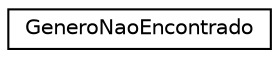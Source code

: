 digraph "Graphical Class Hierarchy"
{
 // LATEX_PDF_SIZE
  edge [fontname="Helvetica",fontsize="10",labelfontname="Helvetica",labelfontsize="10"];
  node [fontname="Helvetica",fontsize="10",shape=record];
  rankdir="LR";
  Node0 [label="GeneroNaoEncontrado",height=0.2,width=0.4,color="black", fillcolor="white", style="filled",URL="$class_genero_nao_encontrado.html",tooltip=" "];
}
